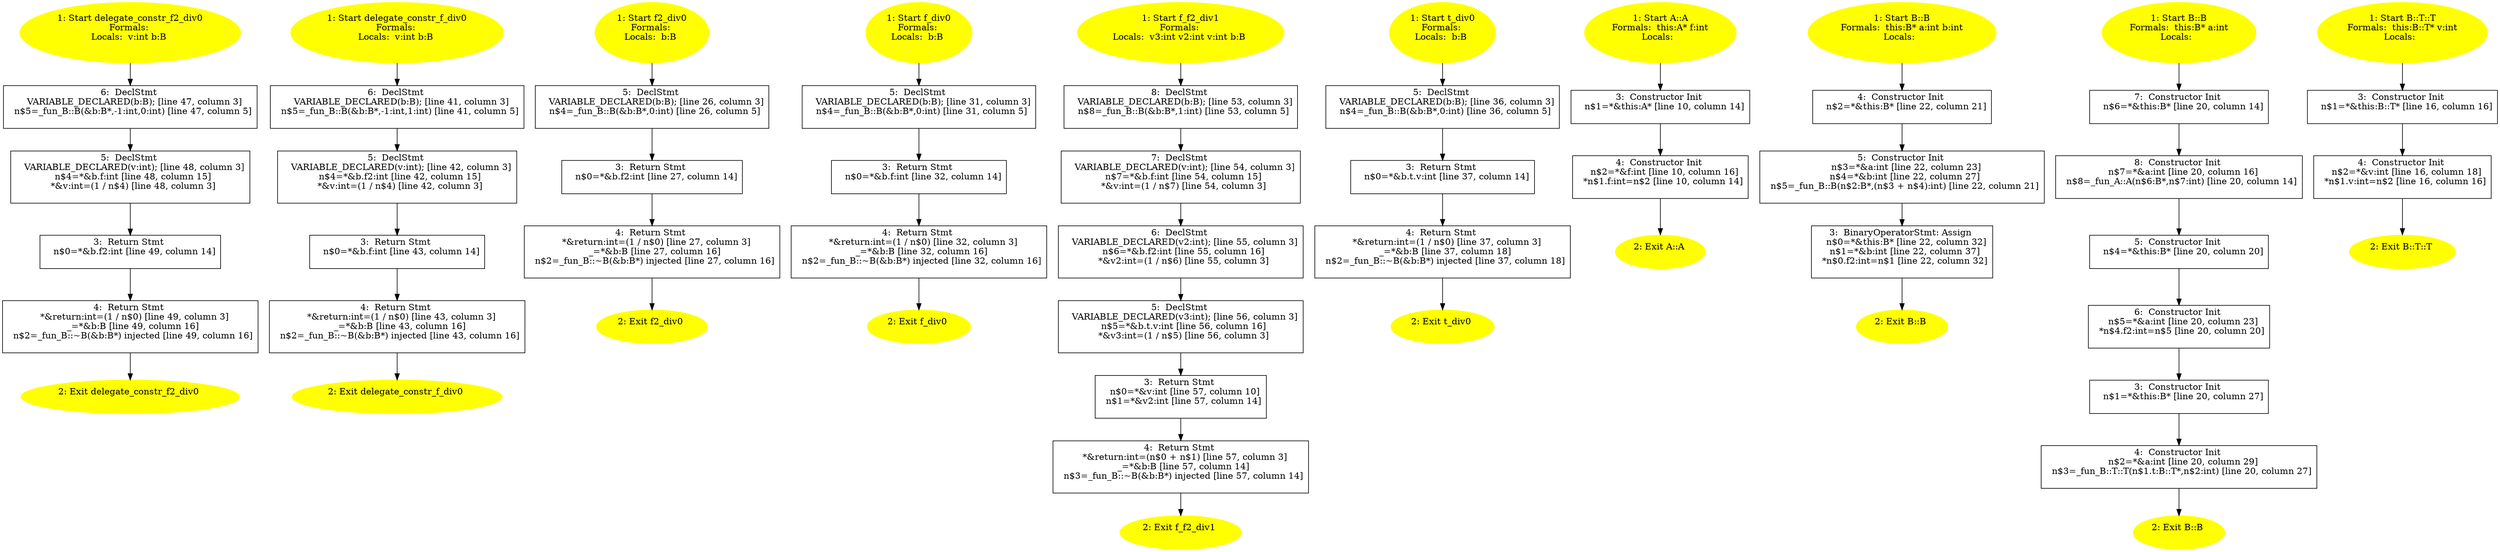 /* @generated */
digraph cfg {
"delegate_constr_f2_div0#13553474688240246893.0ce7e6b119d9277f847a079378cf30a1_1" [label="1: Start delegate_constr_f2_div0\nFormals: \nLocals:  v:int b:B \n  " color=yellow style=filled]
	

	 "delegate_constr_f2_div0#13553474688240246893.0ce7e6b119d9277f847a079378cf30a1_1" -> "delegate_constr_f2_div0#13553474688240246893.0ce7e6b119d9277f847a079378cf30a1_6" ;
"delegate_constr_f2_div0#13553474688240246893.0ce7e6b119d9277f847a079378cf30a1_2" [label="2: Exit delegate_constr_f2_div0 \n  " color=yellow style=filled]
	

"delegate_constr_f2_div0#13553474688240246893.0ce7e6b119d9277f847a079378cf30a1_3" [label="3:  Return Stmt \n   n$0=*&b.f2:int [line 49, column 14]\n " shape="box"]
	

	 "delegate_constr_f2_div0#13553474688240246893.0ce7e6b119d9277f847a079378cf30a1_3" -> "delegate_constr_f2_div0#13553474688240246893.0ce7e6b119d9277f847a079378cf30a1_4" ;
"delegate_constr_f2_div0#13553474688240246893.0ce7e6b119d9277f847a079378cf30a1_4" [label="4:  Return Stmt \n   *&return:int=(1 / n$0) [line 49, column 3]\n  _=*&b:B [line 49, column 16]\n  n$2=_fun_B::~B(&b:B*) injected [line 49, column 16]\n " shape="box"]
	

	 "delegate_constr_f2_div0#13553474688240246893.0ce7e6b119d9277f847a079378cf30a1_4" -> "delegate_constr_f2_div0#13553474688240246893.0ce7e6b119d9277f847a079378cf30a1_2" ;
"delegate_constr_f2_div0#13553474688240246893.0ce7e6b119d9277f847a079378cf30a1_5" [label="5:  DeclStmt \n   VARIABLE_DECLARED(v:int); [line 48, column 3]\n  n$4=*&b.f:int [line 48, column 15]\n  *&v:int=(1 / n$4) [line 48, column 3]\n " shape="box"]
	

	 "delegate_constr_f2_div0#13553474688240246893.0ce7e6b119d9277f847a079378cf30a1_5" -> "delegate_constr_f2_div0#13553474688240246893.0ce7e6b119d9277f847a079378cf30a1_3" ;
"delegate_constr_f2_div0#13553474688240246893.0ce7e6b119d9277f847a079378cf30a1_6" [label="6:  DeclStmt \n   VARIABLE_DECLARED(b:B); [line 47, column 3]\n  n$5=_fun_B::B(&b:B*,-1:int,0:int) [line 47, column 5]\n " shape="box"]
	

	 "delegate_constr_f2_div0#13553474688240246893.0ce7e6b119d9277f847a079378cf30a1_6" -> "delegate_constr_f2_div0#13553474688240246893.0ce7e6b119d9277f847a079378cf30a1_5" ;
"delegate_constr_f_div0#5612932889167727636.f7eff0d7a58a3e6a6faddf562531b7f4_1" [label="1: Start delegate_constr_f_div0\nFormals: \nLocals:  v:int b:B \n  " color=yellow style=filled]
	

	 "delegate_constr_f_div0#5612932889167727636.f7eff0d7a58a3e6a6faddf562531b7f4_1" -> "delegate_constr_f_div0#5612932889167727636.f7eff0d7a58a3e6a6faddf562531b7f4_6" ;
"delegate_constr_f_div0#5612932889167727636.f7eff0d7a58a3e6a6faddf562531b7f4_2" [label="2: Exit delegate_constr_f_div0 \n  " color=yellow style=filled]
	

"delegate_constr_f_div0#5612932889167727636.f7eff0d7a58a3e6a6faddf562531b7f4_3" [label="3:  Return Stmt \n   n$0=*&b.f:int [line 43, column 14]\n " shape="box"]
	

	 "delegate_constr_f_div0#5612932889167727636.f7eff0d7a58a3e6a6faddf562531b7f4_3" -> "delegate_constr_f_div0#5612932889167727636.f7eff0d7a58a3e6a6faddf562531b7f4_4" ;
"delegate_constr_f_div0#5612932889167727636.f7eff0d7a58a3e6a6faddf562531b7f4_4" [label="4:  Return Stmt \n   *&return:int=(1 / n$0) [line 43, column 3]\n  _=*&b:B [line 43, column 16]\n  n$2=_fun_B::~B(&b:B*) injected [line 43, column 16]\n " shape="box"]
	

	 "delegate_constr_f_div0#5612932889167727636.f7eff0d7a58a3e6a6faddf562531b7f4_4" -> "delegate_constr_f_div0#5612932889167727636.f7eff0d7a58a3e6a6faddf562531b7f4_2" ;
"delegate_constr_f_div0#5612932889167727636.f7eff0d7a58a3e6a6faddf562531b7f4_5" [label="5:  DeclStmt \n   VARIABLE_DECLARED(v:int); [line 42, column 3]\n  n$4=*&b.f2:int [line 42, column 15]\n  *&v:int=(1 / n$4) [line 42, column 3]\n " shape="box"]
	

	 "delegate_constr_f_div0#5612932889167727636.f7eff0d7a58a3e6a6faddf562531b7f4_5" -> "delegate_constr_f_div0#5612932889167727636.f7eff0d7a58a3e6a6faddf562531b7f4_3" ;
"delegate_constr_f_div0#5612932889167727636.f7eff0d7a58a3e6a6faddf562531b7f4_6" [label="6:  DeclStmt \n   VARIABLE_DECLARED(b:B); [line 41, column 3]\n  n$5=_fun_B::B(&b:B*,-1:int,1:int) [line 41, column 5]\n " shape="box"]
	

	 "delegate_constr_f_div0#5612932889167727636.f7eff0d7a58a3e6a6faddf562531b7f4_6" -> "delegate_constr_f_div0#5612932889167727636.f7eff0d7a58a3e6a6faddf562531b7f4_5" ;
"f2_div0#7534053771484990951.dd0b0233a011b5600e68aef2c840bcef_1" [label="1: Start f2_div0\nFormals: \nLocals:  b:B \n  " color=yellow style=filled]
	

	 "f2_div0#7534053771484990951.dd0b0233a011b5600e68aef2c840bcef_1" -> "f2_div0#7534053771484990951.dd0b0233a011b5600e68aef2c840bcef_5" ;
"f2_div0#7534053771484990951.dd0b0233a011b5600e68aef2c840bcef_2" [label="2: Exit f2_div0 \n  " color=yellow style=filled]
	

"f2_div0#7534053771484990951.dd0b0233a011b5600e68aef2c840bcef_3" [label="3:  Return Stmt \n   n$0=*&b.f2:int [line 27, column 14]\n " shape="box"]
	

	 "f2_div0#7534053771484990951.dd0b0233a011b5600e68aef2c840bcef_3" -> "f2_div0#7534053771484990951.dd0b0233a011b5600e68aef2c840bcef_4" ;
"f2_div0#7534053771484990951.dd0b0233a011b5600e68aef2c840bcef_4" [label="4:  Return Stmt \n   *&return:int=(1 / n$0) [line 27, column 3]\n  _=*&b:B [line 27, column 16]\n  n$2=_fun_B::~B(&b:B*) injected [line 27, column 16]\n " shape="box"]
	

	 "f2_div0#7534053771484990951.dd0b0233a011b5600e68aef2c840bcef_4" -> "f2_div0#7534053771484990951.dd0b0233a011b5600e68aef2c840bcef_2" ;
"f2_div0#7534053771484990951.dd0b0233a011b5600e68aef2c840bcef_5" [label="5:  DeclStmt \n   VARIABLE_DECLARED(b:B); [line 26, column 3]\n  n$4=_fun_B::B(&b:B*,0:int) [line 26, column 5]\n " shape="box"]
	

	 "f2_div0#7534053771484990951.dd0b0233a011b5600e68aef2c840bcef_5" -> "f2_div0#7534053771484990951.dd0b0233a011b5600e68aef2c840bcef_3" ;
"f_div0#425664895438337450.ac4424ba5cea731e26a9fe2fb1b0b687_1" [label="1: Start f_div0\nFormals: \nLocals:  b:B \n  " color=yellow style=filled]
	

	 "f_div0#425664895438337450.ac4424ba5cea731e26a9fe2fb1b0b687_1" -> "f_div0#425664895438337450.ac4424ba5cea731e26a9fe2fb1b0b687_5" ;
"f_div0#425664895438337450.ac4424ba5cea731e26a9fe2fb1b0b687_2" [label="2: Exit f_div0 \n  " color=yellow style=filled]
	

"f_div0#425664895438337450.ac4424ba5cea731e26a9fe2fb1b0b687_3" [label="3:  Return Stmt \n   n$0=*&b.f:int [line 32, column 14]\n " shape="box"]
	

	 "f_div0#425664895438337450.ac4424ba5cea731e26a9fe2fb1b0b687_3" -> "f_div0#425664895438337450.ac4424ba5cea731e26a9fe2fb1b0b687_4" ;
"f_div0#425664895438337450.ac4424ba5cea731e26a9fe2fb1b0b687_4" [label="4:  Return Stmt \n   *&return:int=(1 / n$0) [line 32, column 3]\n  _=*&b:B [line 32, column 16]\n  n$2=_fun_B::~B(&b:B*) injected [line 32, column 16]\n " shape="box"]
	

	 "f_div0#425664895438337450.ac4424ba5cea731e26a9fe2fb1b0b687_4" -> "f_div0#425664895438337450.ac4424ba5cea731e26a9fe2fb1b0b687_2" ;
"f_div0#425664895438337450.ac4424ba5cea731e26a9fe2fb1b0b687_5" [label="5:  DeclStmt \n   VARIABLE_DECLARED(b:B); [line 31, column 3]\n  n$4=_fun_B::B(&b:B*,0:int) [line 31, column 5]\n " shape="box"]
	

	 "f_div0#425664895438337450.ac4424ba5cea731e26a9fe2fb1b0b687_5" -> "f_div0#425664895438337450.ac4424ba5cea731e26a9fe2fb1b0b687_3" ;
"f_f2_div1#1916649103065485619.7e2fb5eeaa415affd6bdd86573d188de_1" [label="1: Start f_f2_div1\nFormals: \nLocals:  v3:int v2:int v:int b:B \n  " color=yellow style=filled]
	

	 "f_f2_div1#1916649103065485619.7e2fb5eeaa415affd6bdd86573d188de_1" -> "f_f2_div1#1916649103065485619.7e2fb5eeaa415affd6bdd86573d188de_8" ;
"f_f2_div1#1916649103065485619.7e2fb5eeaa415affd6bdd86573d188de_2" [label="2: Exit f_f2_div1 \n  " color=yellow style=filled]
	

"f_f2_div1#1916649103065485619.7e2fb5eeaa415affd6bdd86573d188de_3" [label="3:  Return Stmt \n   n$0=*&v:int [line 57, column 10]\n  n$1=*&v2:int [line 57, column 14]\n " shape="box"]
	

	 "f_f2_div1#1916649103065485619.7e2fb5eeaa415affd6bdd86573d188de_3" -> "f_f2_div1#1916649103065485619.7e2fb5eeaa415affd6bdd86573d188de_4" ;
"f_f2_div1#1916649103065485619.7e2fb5eeaa415affd6bdd86573d188de_4" [label="4:  Return Stmt \n   *&return:int=(n$0 + n$1) [line 57, column 3]\n  _=*&b:B [line 57, column 14]\n  n$3=_fun_B::~B(&b:B*) injected [line 57, column 14]\n " shape="box"]
	

	 "f_f2_div1#1916649103065485619.7e2fb5eeaa415affd6bdd86573d188de_4" -> "f_f2_div1#1916649103065485619.7e2fb5eeaa415affd6bdd86573d188de_2" ;
"f_f2_div1#1916649103065485619.7e2fb5eeaa415affd6bdd86573d188de_5" [label="5:  DeclStmt \n   VARIABLE_DECLARED(v3:int); [line 56, column 3]\n  n$5=*&b.t.v:int [line 56, column 16]\n  *&v3:int=(1 / n$5) [line 56, column 3]\n " shape="box"]
	

	 "f_f2_div1#1916649103065485619.7e2fb5eeaa415affd6bdd86573d188de_5" -> "f_f2_div1#1916649103065485619.7e2fb5eeaa415affd6bdd86573d188de_3" ;
"f_f2_div1#1916649103065485619.7e2fb5eeaa415affd6bdd86573d188de_6" [label="6:  DeclStmt \n   VARIABLE_DECLARED(v2:int); [line 55, column 3]\n  n$6=*&b.f2:int [line 55, column 16]\n  *&v2:int=(1 / n$6) [line 55, column 3]\n " shape="box"]
	

	 "f_f2_div1#1916649103065485619.7e2fb5eeaa415affd6bdd86573d188de_6" -> "f_f2_div1#1916649103065485619.7e2fb5eeaa415affd6bdd86573d188de_5" ;
"f_f2_div1#1916649103065485619.7e2fb5eeaa415affd6bdd86573d188de_7" [label="7:  DeclStmt \n   VARIABLE_DECLARED(v:int); [line 54, column 3]\n  n$7=*&b.f:int [line 54, column 15]\n  *&v:int=(1 / n$7) [line 54, column 3]\n " shape="box"]
	

	 "f_f2_div1#1916649103065485619.7e2fb5eeaa415affd6bdd86573d188de_7" -> "f_f2_div1#1916649103065485619.7e2fb5eeaa415affd6bdd86573d188de_6" ;
"f_f2_div1#1916649103065485619.7e2fb5eeaa415affd6bdd86573d188de_8" [label="8:  DeclStmt \n   VARIABLE_DECLARED(b:B); [line 53, column 3]\n  n$8=_fun_B::B(&b:B*,1:int) [line 53, column 5]\n " shape="box"]
	

	 "f_f2_div1#1916649103065485619.7e2fb5eeaa415affd6bdd86573d188de_8" -> "f_f2_div1#1916649103065485619.7e2fb5eeaa415affd6bdd86573d188de_7" ;
"t_div0#3531430030893775324.a762c245df414e083e61674c93898055_1" [label="1: Start t_div0\nFormals: \nLocals:  b:B \n  " color=yellow style=filled]
	

	 "t_div0#3531430030893775324.a762c245df414e083e61674c93898055_1" -> "t_div0#3531430030893775324.a762c245df414e083e61674c93898055_5" ;
"t_div0#3531430030893775324.a762c245df414e083e61674c93898055_2" [label="2: Exit t_div0 \n  " color=yellow style=filled]
	

"t_div0#3531430030893775324.a762c245df414e083e61674c93898055_3" [label="3:  Return Stmt \n   n$0=*&b.t.v:int [line 37, column 14]\n " shape="box"]
	

	 "t_div0#3531430030893775324.a762c245df414e083e61674c93898055_3" -> "t_div0#3531430030893775324.a762c245df414e083e61674c93898055_4" ;
"t_div0#3531430030893775324.a762c245df414e083e61674c93898055_4" [label="4:  Return Stmt \n   *&return:int=(1 / n$0) [line 37, column 3]\n  _=*&b:B [line 37, column 18]\n  n$2=_fun_B::~B(&b:B*) injected [line 37, column 18]\n " shape="box"]
	

	 "t_div0#3531430030893775324.a762c245df414e083e61674c93898055_4" -> "t_div0#3531430030893775324.a762c245df414e083e61674c93898055_2" ;
"t_div0#3531430030893775324.a762c245df414e083e61674c93898055_5" [label="5:  DeclStmt \n   VARIABLE_DECLARED(b:B); [line 36, column 3]\n  n$4=_fun_B::B(&b:B*,0:int) [line 36, column 5]\n " shape="box"]
	

	 "t_div0#3531430030893775324.a762c245df414e083e61674c93898055_5" -> "t_div0#3531430030893775324.a762c245df414e083e61674c93898055_3" ;
"A#A#{16649826940628685907}.507d1e638fd0cc290e038ea74a3900a8_1" [label="1: Start A::A\nFormals:  this:A* f:int\nLocals:  \n  " color=yellow style=filled]
	

	 "A#A#{16649826940628685907}.507d1e638fd0cc290e038ea74a3900a8_1" -> "A#A#{16649826940628685907}.507d1e638fd0cc290e038ea74a3900a8_3" ;
"A#A#{16649826940628685907}.507d1e638fd0cc290e038ea74a3900a8_2" [label="2: Exit A::A \n  " color=yellow style=filled]
	

"A#A#{16649826940628685907}.507d1e638fd0cc290e038ea74a3900a8_3" [label="3:  Constructor Init \n   n$1=*&this:A* [line 10, column 14]\n " shape="box"]
	

	 "A#A#{16649826940628685907}.507d1e638fd0cc290e038ea74a3900a8_3" -> "A#A#{16649826940628685907}.507d1e638fd0cc290e038ea74a3900a8_4" ;
"A#A#{16649826940628685907}.507d1e638fd0cc290e038ea74a3900a8_4" [label="4:  Constructor Init \n   n$2=*&f:int [line 10, column 16]\n  *n$1.f:int=n$2 [line 10, column 14]\n " shape="box"]
	

	 "A#A#{16649826940628685907}.507d1e638fd0cc290e038ea74a3900a8_4" -> "A#A#{16649826940628685907}.507d1e638fd0cc290e038ea74a3900a8_2" ;
"B#B#{15830384730391463473}.fd43b18ba9d4b8a7e4b3da4b0c6fecb9_1" [label="1: Start B::B\nFormals:  this:B* a:int b:int\nLocals:  \n  " color=yellow style=filled]
	

	 "B#B#{15830384730391463473}.fd43b18ba9d4b8a7e4b3da4b0c6fecb9_1" -> "B#B#{15830384730391463473}.fd43b18ba9d4b8a7e4b3da4b0c6fecb9_4" ;
"B#B#{15830384730391463473}.fd43b18ba9d4b8a7e4b3da4b0c6fecb9_2" [label="2: Exit B::B \n  " color=yellow style=filled]
	

"B#B#{15830384730391463473}.fd43b18ba9d4b8a7e4b3da4b0c6fecb9_3" [label="3:  BinaryOperatorStmt: Assign \n   n$0=*&this:B* [line 22, column 32]\n  n$1=*&b:int [line 22, column 37]\n  *n$0.f2:int=n$1 [line 22, column 32]\n " shape="box"]
	

	 "B#B#{15830384730391463473}.fd43b18ba9d4b8a7e4b3da4b0c6fecb9_3" -> "B#B#{15830384730391463473}.fd43b18ba9d4b8a7e4b3da4b0c6fecb9_2" ;
"B#B#{15830384730391463473}.fd43b18ba9d4b8a7e4b3da4b0c6fecb9_4" [label="4:  Constructor Init \n   n$2=*&this:B* [line 22, column 21]\n " shape="box"]
	

	 "B#B#{15830384730391463473}.fd43b18ba9d4b8a7e4b3da4b0c6fecb9_4" -> "B#B#{15830384730391463473}.fd43b18ba9d4b8a7e4b3da4b0c6fecb9_5" ;
"B#B#{15830384730391463473}.fd43b18ba9d4b8a7e4b3da4b0c6fecb9_5" [label="5:  Constructor Init \n   n$3=*&a:int [line 22, column 23]\n  n$4=*&b:int [line 22, column 27]\n  n$5=_fun_B::B(n$2:B*,(n$3 + n$4):int) [line 22, column 21]\n " shape="box"]
	

	 "B#B#{15830384730391463473}.fd43b18ba9d4b8a7e4b3da4b0c6fecb9_5" -> "B#B#{15830384730391463473}.fd43b18ba9d4b8a7e4b3da4b0c6fecb9_3" ;
"B#B#{8928092674063482594}.5d96c403e1efea4d5713d1f6d54096df_1" [label="1: Start B::B\nFormals:  this:B* a:int\nLocals:  \n  " color=yellow style=filled]
	

	 "B#B#{8928092674063482594}.5d96c403e1efea4d5713d1f6d54096df_1" -> "B#B#{8928092674063482594}.5d96c403e1efea4d5713d1f6d54096df_7" ;
"B#B#{8928092674063482594}.5d96c403e1efea4d5713d1f6d54096df_2" [label="2: Exit B::B \n  " color=yellow style=filled]
	

"B#B#{8928092674063482594}.5d96c403e1efea4d5713d1f6d54096df_3" [label="3:  Constructor Init \n   n$1=*&this:B* [line 20, column 27]\n " shape="box"]
	

	 "B#B#{8928092674063482594}.5d96c403e1efea4d5713d1f6d54096df_3" -> "B#B#{8928092674063482594}.5d96c403e1efea4d5713d1f6d54096df_4" ;
"B#B#{8928092674063482594}.5d96c403e1efea4d5713d1f6d54096df_4" [label="4:  Constructor Init \n   n$2=*&a:int [line 20, column 29]\n  n$3=_fun_B::T::T(n$1.t:B::T*,n$2:int) [line 20, column 27]\n " shape="box"]
	

	 "B#B#{8928092674063482594}.5d96c403e1efea4d5713d1f6d54096df_4" -> "B#B#{8928092674063482594}.5d96c403e1efea4d5713d1f6d54096df_2" ;
"B#B#{8928092674063482594}.5d96c403e1efea4d5713d1f6d54096df_5" [label="5:  Constructor Init \n   n$4=*&this:B* [line 20, column 20]\n " shape="box"]
	

	 "B#B#{8928092674063482594}.5d96c403e1efea4d5713d1f6d54096df_5" -> "B#B#{8928092674063482594}.5d96c403e1efea4d5713d1f6d54096df_6" ;
"B#B#{8928092674063482594}.5d96c403e1efea4d5713d1f6d54096df_6" [label="6:  Constructor Init \n   n$5=*&a:int [line 20, column 23]\n  *n$4.f2:int=n$5 [line 20, column 20]\n " shape="box"]
	

	 "B#B#{8928092674063482594}.5d96c403e1efea4d5713d1f6d54096df_6" -> "B#B#{8928092674063482594}.5d96c403e1efea4d5713d1f6d54096df_3" ;
"B#B#{8928092674063482594}.5d96c403e1efea4d5713d1f6d54096df_7" [label="7:  Constructor Init \n   n$6=*&this:B* [line 20, column 14]\n " shape="box"]
	

	 "B#B#{8928092674063482594}.5d96c403e1efea4d5713d1f6d54096df_7" -> "B#B#{8928092674063482594}.5d96c403e1efea4d5713d1f6d54096df_8" ;
"B#B#{8928092674063482594}.5d96c403e1efea4d5713d1f6d54096df_8" [label="8:  Constructor Init \n   n$7=*&a:int [line 20, column 16]\n  n$8=_fun_A::A(n$6:B*,n$7:int) [line 20, column 14]\n " shape="box"]
	

	 "B#B#{8928092674063482594}.5d96c403e1efea4d5713d1f6d54096df_8" -> "B#B#{8928092674063482594}.5d96c403e1efea4d5713d1f6d54096df_5" ;
"T#T#B#{12530982277420681367}.41e93b380ebb7b17b7ee55f46e4d8f95_1" [label="1: Start B::T::T\nFormals:  this:B::T* v:int\nLocals:  \n  " color=yellow style=filled]
	

	 "T#T#B#{12530982277420681367}.41e93b380ebb7b17b7ee55f46e4d8f95_1" -> "T#T#B#{12530982277420681367}.41e93b380ebb7b17b7ee55f46e4d8f95_3" ;
"T#T#B#{12530982277420681367}.41e93b380ebb7b17b7ee55f46e4d8f95_2" [label="2: Exit B::T::T \n  " color=yellow style=filled]
	

"T#T#B#{12530982277420681367}.41e93b380ebb7b17b7ee55f46e4d8f95_3" [label="3:  Constructor Init \n   n$1=*&this:B::T* [line 16, column 16]\n " shape="box"]
	

	 "T#T#B#{12530982277420681367}.41e93b380ebb7b17b7ee55f46e4d8f95_3" -> "T#T#B#{12530982277420681367}.41e93b380ebb7b17b7ee55f46e4d8f95_4" ;
"T#T#B#{12530982277420681367}.41e93b380ebb7b17b7ee55f46e4d8f95_4" [label="4:  Constructor Init \n   n$2=*&v:int [line 16, column 18]\n  *n$1.v:int=n$2 [line 16, column 16]\n " shape="box"]
	

	 "T#T#B#{12530982277420681367}.41e93b380ebb7b17b7ee55f46e4d8f95_4" -> "T#T#B#{12530982277420681367}.41e93b380ebb7b17b7ee55f46e4d8f95_2" ;
}
